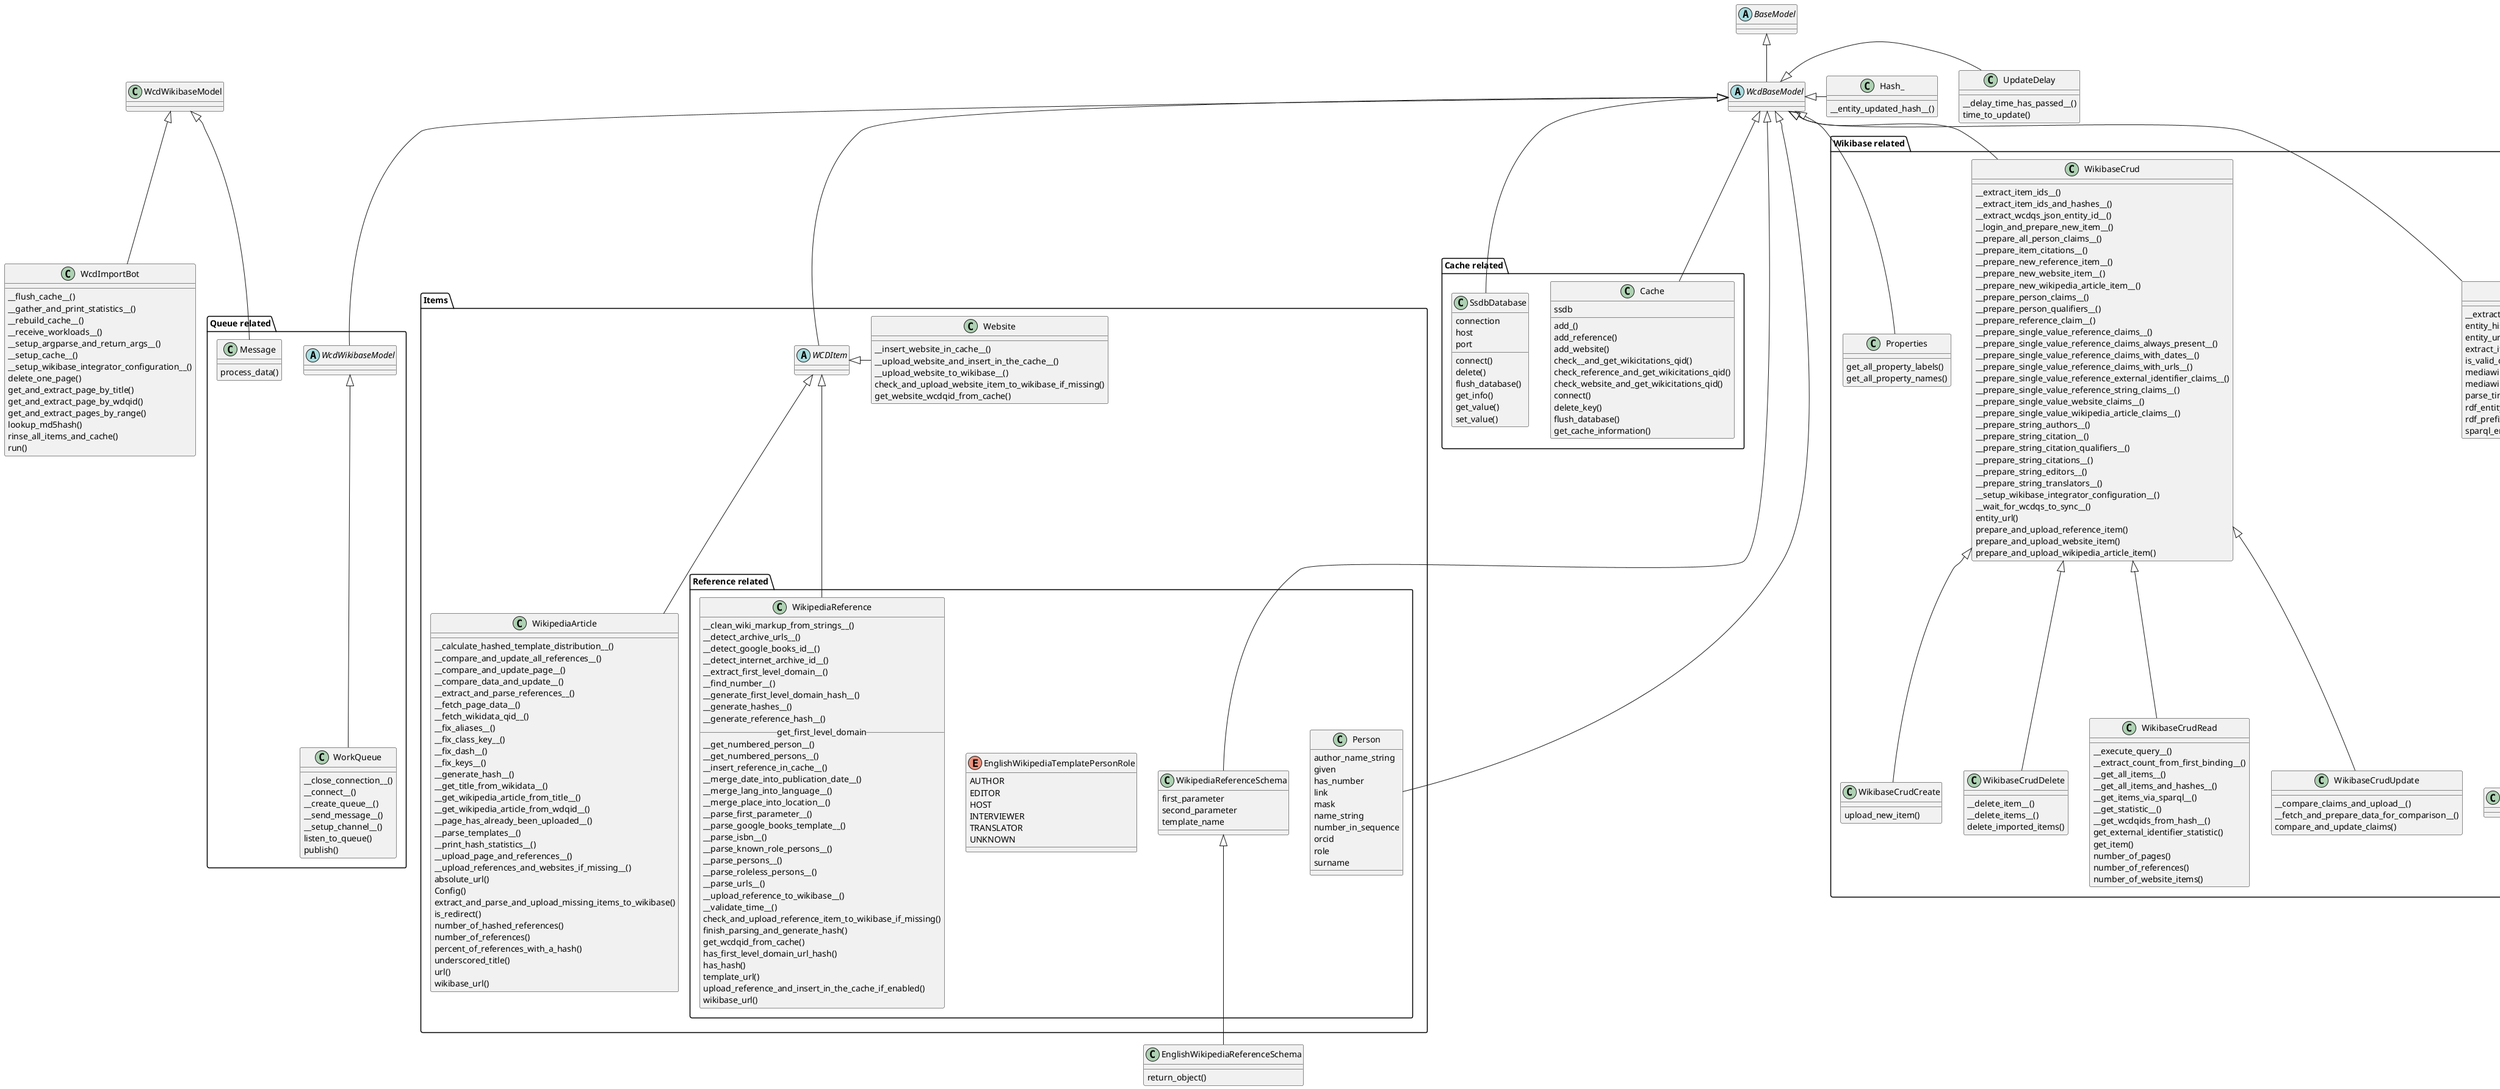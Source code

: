 @startuml
'https://plantuml.com/class-diagram

' We don't include attributes or exceptions in this diagram because it just clutters
' everything.

abstract class BaseModel
abstract class WcdBaseModel
BaseModel <|-- WcdBaseModel
WcdWikibaseModel <|-- WcdImportBot

class EnglishWikipediaReferenceSchema{
return_object()
}


package "Cache related" {
    WcdBaseModel <|-- Cache
    WcdBaseModel <|-- SsdbDatabase
    class Cache {
    ssdb
    add_()
    add_reference()
    add_website()
    check__and_get_wikicitations_qid()
    check_reference_and_get_wikicitations_qid()
    check_website_and_get_wikicitations_qid()
    connect()
    delete_key()
    flush_database()
    get_cache_information()
    }

    class SsdbDatabase{
    connection
    host
    port
    connect()
    delete()
    flush_database()
    get_info()
    get_value()
    set_value()
    }
}
class WcdImportBot{
__flush_cache__()
__gather_and_print_statistics__()
__rebuild_cache__()
__receive_workloads__()
__setup_argparse_and_return_args__()
__setup_cache__()
__setup_wikibase_integrator_configuration__()
delete_one_page()
get_and_extract_page_by_title()
get_and_extract_page_by_wdqid()
get_and_extract_pages_by_range()
lookup_md5hash()
rinse_all_items_and_cache()
run()
}

package Items {
    abstract class WCDItem
    WcdBaseModel <|-- WCDItem
    WCDItem <|-- WikipediaArticle
    package "Reference related" {
        WcdBaseModel <|-- WikipediaReferenceSchema
        WikipediaReferenceSchema <|-- EnglishWikipediaReferenceSchema
        class WikipediaReferenceSchema{
        first_parameter
        second_parameter
        template_name
        }

        WcdBaseModel <|-- Person
        class Person {
        author_name_string
        given
        has_number
        link
        mask
        name_string
        number_in_sequence
        orcid
        role
        surname
        }
        enum EnglishWikipediaTemplatePersonRole {
        AUTHOR
        EDITOR
        HOST
        INTERVIEWER
        TRANSLATOR
        UNKNOWN
        }
        WCDItem <|-- WikipediaReference
        class WikipediaReference {
        __clean_wiki_markup_from_strings__()
        __detect_archive_urls__()
        __detect_google_books_id__()
        __detect_internet_archive_id__()
        __extract_first_level_domain__()
        __find_number__()
        __generate_first_level_domain_hash__()
        __generate_hashes__()
        __generate_reference_hash__()
        __get_first_level_domain__
        __get_numbered_person__()
        __get_numbered_persons__()
        __insert_reference_in_cache__()
        __merge_date_into_publication_date__()
        __merge_lang_into_language__()
        __merge_place_into_location__()
        __parse_first_parameter__()
        __parse_google_books_template__()
        __parse_isbn__()
        __parse_known_role_persons__()
        __parse_persons__()
        __parse_roleless_persons__()
        __parse_urls__()
        __upload_reference_to_wikibase__()
        __validate_time__()
        check_and_upload_reference_item_to_wikibase_if_missing()
        finish_parsing_and_generate_hash()
        get_wcdqid_from_cache()
        has_first_level_domain_url_hash()
        has_hash()
        template_url()
        upload_reference_and_insert_in_the_cache_if_enabled()
        wikibase_url()
        }
    }
    class WikipediaArticle{
    __calculate_hashed_template_distribution__()
    __compare_and_update_all_references__()
    __compare_and_update_page__()
    __compare_data_and_update__()
    __extract_and_parse_references__()
    __fetch_page_data__()
    __fetch_wikidata_qid__()
    __fix_aliases__()
    __fix_class_key__()
    __fix_dash__()
    __fix_keys__()
    __generate_hash__()
    __get_title_from_wikidata__()
    __get_wikipedia_article_from_title__()
    __get_wikipedia_article_from_wdqid__()
    __page_has_already_been_uploaded__()
    __parse_templates__()
    __print_hash_statistics__()
    __upload_page_and_references__()
    __upload_references_and_websites_if_missing__()
    absolute_url()
    Config()
    extract_and_parse_and_upload_missing_items_to_wikibase()
    is_redirect()
    number_of_hashed_references()
    number_of_references()
    percent_of_references_with_a_hash()
    underscored_title()
    url()
    wikibase_url()
    }

    class Website{
    __insert_website_in_cache__()
    __upload_website_and_insert_in_the_cache__()
    __upload_website_to_wikibase__()
    check_and_upload_website_item_to_wikibase_if_missing()
    get_website_wcdqid_from_cache()
    }
    WCDItem <|- Website
}
class UpdateDelay{
__delay_time_has_passed__()
time_to_update()
}
WcdBaseModel <|- UpdateDelay
class Hash_{
__entity_updated_hash__()
}
WcdBaseModel <|- Hash_
package "Queue related" {
    class Message{
    process_data()
    }
    WcdWikibaseModel <|-- Message
    abstract class WcdWikibaseModel {}
    WcdBaseModel <|-- WcdWikibaseModel
    class WorkQueue{
    __close_connection__()
    __connect__()
    __create_queue__()
    __send_message__()
    __setup_channel__()
    listen_to_queue()
    publish()
    }
    WcdWikibaseModel <|-- WorkQueue
}
package "Wikibase related" {
    class Wikibase {
    __extract_wcdqs_json_entity_id__()
    entity_history_url()
    entity_url()
    extract_item_ids()
    is_valid_qid()
    mediawiki_api_url()
    mediawiki_index_url()
    parse_time_from_claim()
    rdf_entity_prefix()
    rdf_prefix()
    sparql_endpoint_url()
    }
    WcdBaseModel <|-- Wikibase
    class IASandboxWikibase
    Wikibase <|-- IASandboxWikibase
    class WikiCitationsWikibase
    Wikibase <|-- WikiCitationsWikibase
    class WikibaseCrud{
    __extract_item_ids__()
    __extract_item_ids_and_hashes__()
    __extract_wcdqs_json_entity_id__()
    __login_and_prepare_new_item__()
    __prepare_all_person_claims__()
    __prepare_item_citations__()
    __prepare_new_reference_item__()
    __prepare_new_website_item__()
    __prepare_new_wikipedia_article_item__()
    __prepare_person_claims__()
    __prepare_person_qualifiers__()
    __prepare_reference_claim__()
    __prepare_single_value_reference_claims__()
    __prepare_single_value_reference_claims_always_present__()
    __prepare_single_value_reference_claims_with_dates__()
    __prepare_single_value_reference_claims_with_urls__()
    __prepare_single_value_reference_external_identifier_claims__()
    __prepare_single_value_reference_string_claims__()
    __prepare_single_value_website_claims__()
    __prepare_single_value_wikipedia_article_claims__()
    __prepare_string_authors__()
    __prepare_string_citation__()
    __prepare_string_citation_qualifiers__()
    __prepare_string_citations__()
    __prepare_string_editors__()
    __prepare_string_translators__()
    __setup_wikibase_integrator_configuration__()
    __wait_for_wcdqs_to_sync__()
    entity_url()
    prepare_and_upload_reference_item()
    prepare_and_upload_website_item()
    prepare_and_upload_wikipedia_article_item()
    }
    WcdBaseModel <|-- WikibaseCrud
    class WikibaseCrudCreate{
    upload_new_item()
    }
    WikibaseCrud <|-- WikibaseCrudCreate
    class WikibaseCrudDelete{
    __delete_item__()
    __delete_items__()
    delete_imported_items()
    }
    WikibaseCrud <|-- WikibaseCrudDelete
    class WikibaseCrudRead{
    __execute_query__()
    __extract_count_from_first_binding__()
    __get_all_items__()
    __get_all_items_and_hashes__()
    __get_items_via_sparql__()
    __get_statistic__()
    __get_wcdqids_from_hash__()
    get_external_identifier_statistic()
    get_item()
    number_of_pages()
    number_of_references()
    number_of_website_items()
    }
    WikibaseCrud <|-- WikibaseCrudRead
    class WikibaseCrudUpdate{
    __compare_claims_and_upload__()
    __fetch_and_prepare_data_for_comparison__()
    compare_and_update_claims()
    }
    WikibaseCrud <|-- WikibaseCrudUpdate
    class Properties{
    get_all_property_labels()
    get_all_property_names()
    }
    WcdBaseModel <|-- Properties
}

@enduml